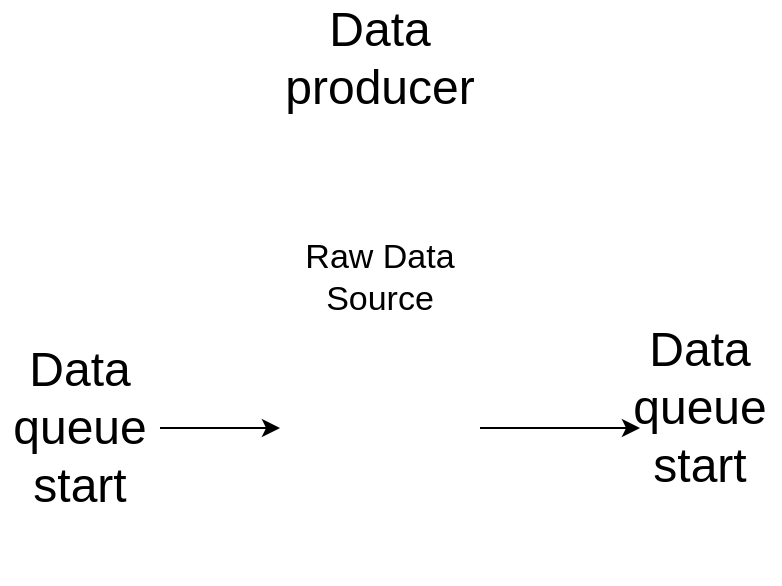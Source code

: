 <mxfile version="21.5.2">
  <diagram name="Página-1" id="xNhPNnMRd9htXLf8wS57">
    <mxGraphModel dx="1877" dy="558" grid="1" gridSize="10" guides="1" tooltips="1" connect="1" arrows="1" fold="1" page="1" pageScale="1" pageWidth="827" pageHeight="1169" math="0" shadow="0">
      <root>
        <mxCell id="0" />
        <mxCell id="1" parent="0" />
        <mxCell id="g9L9M4cXe2nwXgYZEAq0-9" value="&lt;font style=&quot;font-size: 24px;&quot;&gt;Data queue start&lt;br&gt;&lt;/font&gt;" style="text;html=1;strokeColor=none;fillColor=none;align=center;verticalAlign=middle;whiteSpace=wrap;rounded=0;" parent="1" vertex="1">
          <mxGeometry x="170" y="265" width="80" height="30" as="geometry" />
        </mxCell>
        <mxCell id="Mj44HCYbNgbTF1gR-l1p-1" value="" style="group" vertex="1" connectable="0" parent="1">
          <mxGeometry y="200" width="128" height="168" as="geometry" />
        </mxCell>
        <mxCell id="Mj44HCYbNgbTF1gR-l1p-2" value="" style="shape=image;html=1;verticalAlign=top;verticalLabelPosition=bottom;labelBackgroundColor=#ffffff;imageAspect=0;aspect=fixed;image=https://cdn3.iconfinder.com/data/icons/clinical-3/96/medic-128.png" vertex="1" parent="Mj44HCYbNgbTF1gR-l1p-1">
          <mxGeometry y="40" width="100" height="100" as="geometry" />
        </mxCell>
        <mxCell id="Mj44HCYbNgbTF1gR-l1p-3" value="&lt;font style=&quot;font-size: 17px;&quot;&gt;Raw Data Source&lt;/font&gt;" style="text;html=1;strokeColor=none;fillColor=none;align=center;verticalAlign=middle;whiteSpace=wrap;rounded=0;" vertex="1" parent="Mj44HCYbNgbTF1gR-l1p-1">
          <mxGeometry x="-13" width="126" height="30" as="geometry" />
        </mxCell>
        <mxCell id="Mj44HCYbNgbTF1gR-l1p-4" value="&lt;font style=&quot;font-size: 24px;&quot;&gt;Data producer&lt;/font&gt;" style="text;html=1;strokeColor=none;fillColor=none;align=center;verticalAlign=middle;whiteSpace=wrap;rounded=0;" vertex="1" parent="1">
          <mxGeometry x="10" y="90" width="80" height="30" as="geometry" />
        </mxCell>
        <mxCell id="Mj44HCYbNgbTF1gR-l1p-5" value="" style="edgeStyle=orthogonalEdgeStyle;rounded=0;orthogonalLoop=1;jettySize=auto;html=1;" edge="1" parent="1">
          <mxGeometry relative="1" as="geometry">
            <mxPoint x="100" y="290" as="sourcePoint" />
            <mxPoint x="180" y="290" as="targetPoint" />
          </mxGeometry>
        </mxCell>
        <mxCell id="Mj44HCYbNgbTF1gR-l1p-6" value="" style="edgeStyle=orthogonalEdgeStyle;rounded=0;orthogonalLoop=1;jettySize=auto;html=1;" edge="1" parent="1" source="Mj44HCYbNgbTF1gR-l1p-7" target="Mj44HCYbNgbTF1gR-l1p-2">
          <mxGeometry relative="1" as="geometry" />
        </mxCell>
        <mxCell id="Mj44HCYbNgbTF1gR-l1p-7" value="&lt;font style=&quot;font-size: 24px;&quot;&gt;Data queue start&lt;br&gt;&lt;/font&gt;" style="text;html=1;strokeColor=none;fillColor=none;align=center;verticalAlign=middle;whiteSpace=wrap;rounded=0;" vertex="1" parent="1">
          <mxGeometry x="-140" y="275" width="80" height="30" as="geometry" />
        </mxCell>
      </root>
    </mxGraphModel>
  </diagram>
</mxfile>
